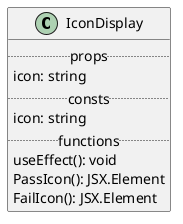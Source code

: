 @startuml
  class IconDisplay {
    ..props ..
    icon: string
    ..consts ..
    icon: string
    ..functions ..
    useEffect(): void
    PassIcon(): JSX.Element
    FailIcon(): JSX.Element
  }
@enduml
